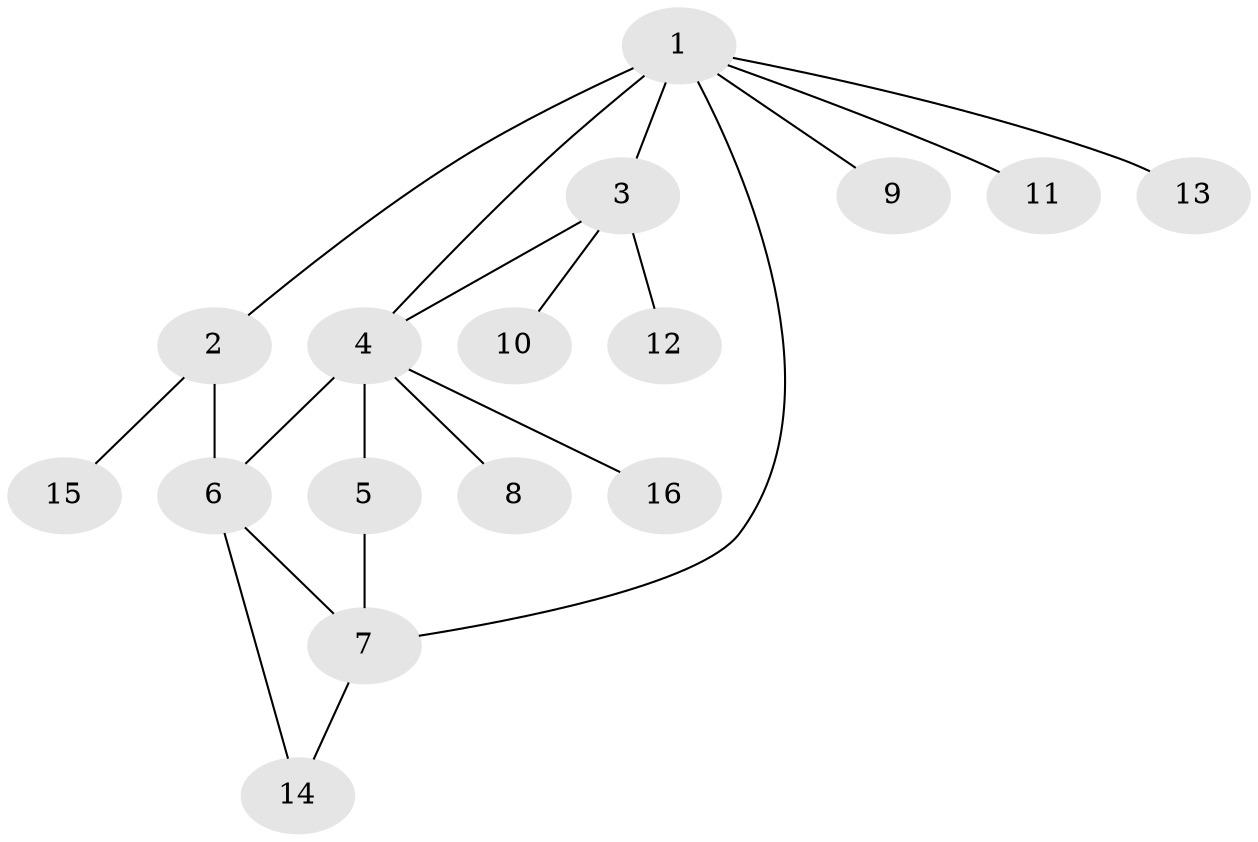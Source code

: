 // original degree distribution, {7: 0.03773584905660377, 2: 0.22641509433962265, 6: 0.03773584905660377, 5: 0.03773584905660377, 3: 0.05660377358490566, 8: 0.018867924528301886, 4: 0.07547169811320754, 1: 0.5094339622641509}
// Generated by graph-tools (version 1.1) at 2025/52/03/04/25 22:52:08]
// undirected, 16 vertices, 20 edges
graph export_dot {
  node [color=gray90,style=filled];
  1;
  2;
  3;
  4;
  5;
  6;
  7;
  8;
  9;
  10;
  11;
  12;
  13;
  14;
  15;
  16;
  1 -- 2 [weight=1.0];
  1 -- 3 [weight=1.0];
  1 -- 4 [weight=3.0];
  1 -- 7 [weight=2.0];
  1 -- 9 [weight=1.0];
  1 -- 11 [weight=1.0];
  1 -- 13 [weight=1.0];
  2 -- 6 [weight=2.0];
  2 -- 15 [weight=1.0];
  3 -- 4 [weight=1.0];
  3 -- 10 [weight=1.0];
  3 -- 12 [weight=1.0];
  4 -- 5 [weight=1.0];
  4 -- 6 [weight=2.0];
  4 -- 8 [weight=1.0];
  4 -- 16 [weight=1.0];
  5 -- 7 [weight=1.0];
  6 -- 7 [weight=1.0];
  6 -- 14 [weight=1.0];
  7 -- 14 [weight=1.0];
}
